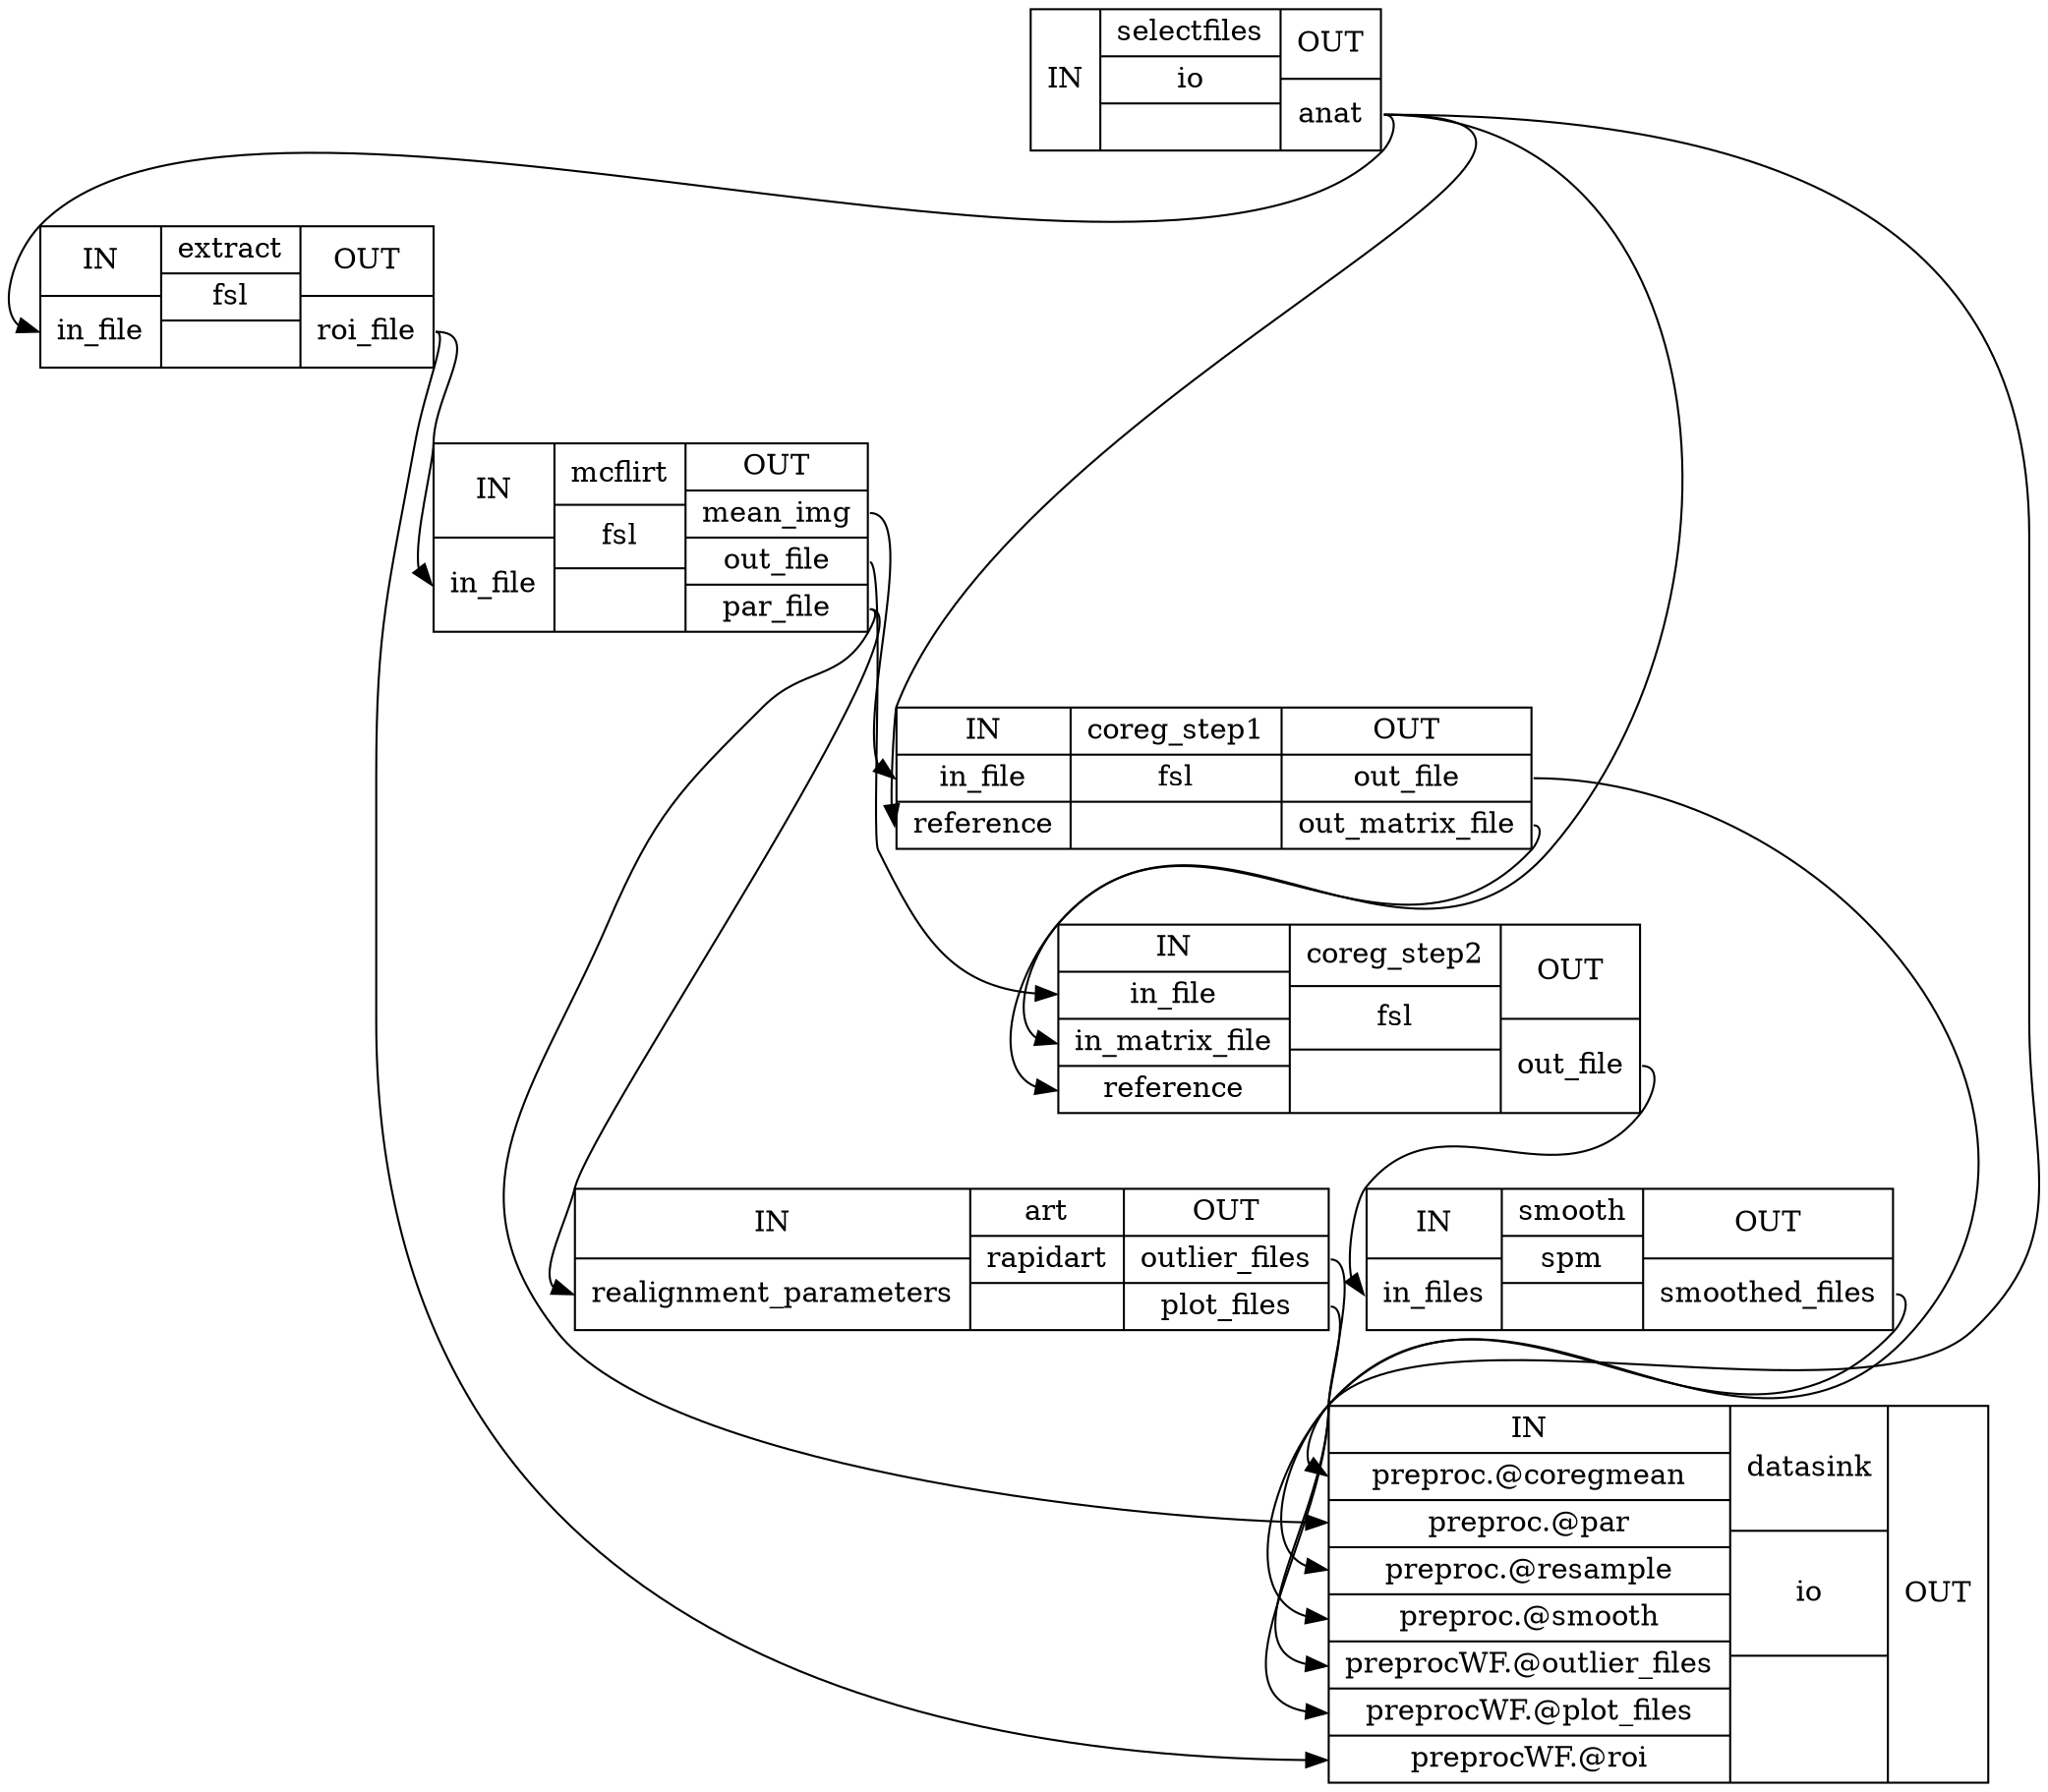 digraph structs {
node [shape=record];
preprocWFselectfiles [label="{IN}|{ selectfiles | io |  }|{OUT|<outanat> anat}"];
preprocWFextract [label="{IN|<ininfile> in_file}|{ extract | fsl |  }|{OUT|<outroifile> roi_file}"];
preprocWFmcflirt [label="{IN|<ininfile> in_file}|{ mcflirt | fsl |  }|{OUT|<outmeanimg> mean_img|<outoutfile> out_file|<outparfile> par_file}"];
preprocWFcoreg_step1 [label="{IN|<ininfile> in_file|<inreference> reference}|{ coreg_step1 | fsl |  }|{OUT|<outoutfile> out_file|<outoutmatrixfile> out_matrix_file}"];
preprocWFart [label="{IN|<inrealignmentparameters> realignment_parameters}|{ art | rapidart |  }|{OUT|<outoutlierfiles> outlier_files|<outplotfiles> plot_files}"];
preprocWFcoreg_step2 [label="{IN|<ininfile> in_file|<ininmatrixfile> in_matrix_file|<inreference> reference}|{ coreg_step2 | fsl |  }|{OUT|<outoutfile> out_file}"];
preprocWFsmooth [label="{IN|<ininfiles> in_files}|{ smooth | spm |  }|{OUT|<outsmoothedfiles> smoothed_files}"];
preprocWFdatasink [label="{IN|<inpreproccoregmean> preproc.@coregmean|<inpreprocpar> preproc.@par|<inpreprocresample> preproc.@resample|<inpreprocsmooth> preproc.@smooth|<inpreprocWFoutlierfiles> preprocWF.@outlier_files|<inpreprocWFplotfiles> preprocWF.@plot_files|<inpreprocWFroi> preprocWF.@roi}|{ datasink | io |  }|{OUT}"];
preprocWFart:outoutlierfiles:e -> preprocWFdatasink:inpreprocWFoutlierfiles:w;
preprocWFart:outplotfiles:e -> preprocWFdatasink:inpreprocWFplotfiles:w;
preprocWFcoreg_step1:outoutfile:e -> preprocWFdatasink:inpreproccoregmean:w;
preprocWFcoreg_step1:outoutmatrixfile:e -> preprocWFcoreg_step2:ininmatrixfile:w;
preprocWFcoreg_step2:outoutfile:e -> preprocWFsmooth:ininfiles:w;
preprocWFextract:outroifile:e -> preprocWFdatasink:inpreprocWFroi:w;
preprocWFextract:outroifile:e -> preprocWFmcflirt:ininfile:w;
preprocWFmcflirt:outmeanimg:e -> preprocWFcoreg_step1:ininfile:w;
preprocWFmcflirt:outoutfile:e -> preprocWFcoreg_step2:ininfile:w;
preprocWFmcflirt:outparfile:e -> preprocWFart:inrealignmentparameters:w;
preprocWFmcflirt:outparfile:e -> preprocWFdatasink:inpreprocpar:w;
preprocWFselectfiles:outanat:e -> preprocWFcoreg_step1:inreference:w;
preprocWFselectfiles:outanat:e -> preprocWFcoreg_step2:inreference:w;
preprocWFselectfiles:outanat:e -> preprocWFdatasink:inpreprocresample:w;
preprocWFselectfiles:outanat:e -> preprocWFextract:ininfile:w;
preprocWFsmooth:outsmoothedfiles:e -> preprocWFdatasink:inpreprocsmooth:w;
}
